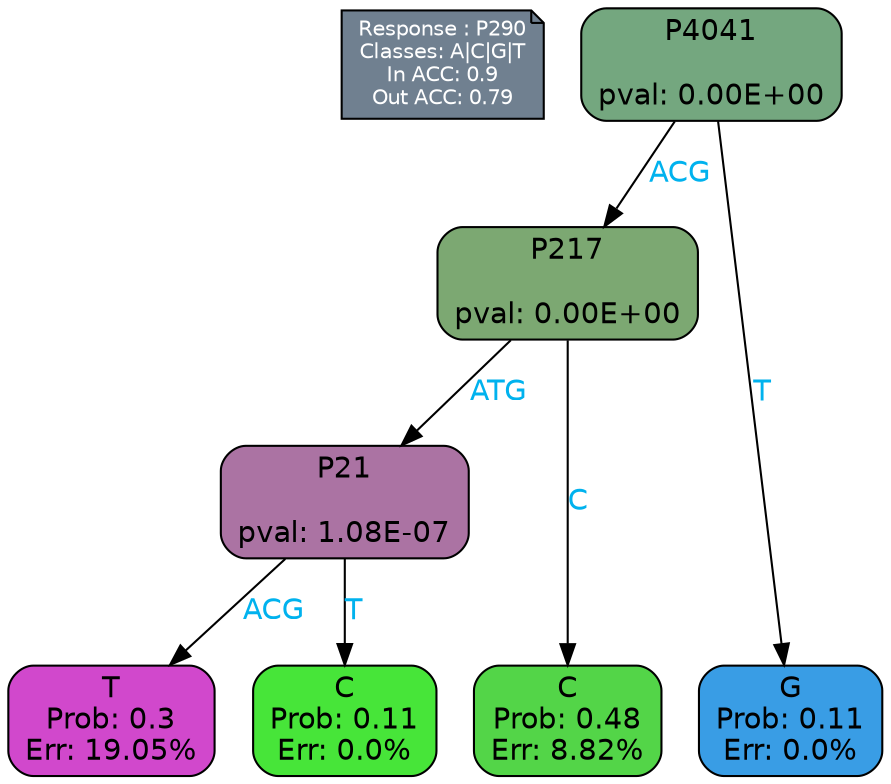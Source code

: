 digraph Tree {
node [shape=box, style="filled, rounded", color="black", fontname=helvetica] ;
graph [ranksep=equally, splines=polylines, bgcolor=transparent, dpi=600] ;
edge [fontname=helvetica] ;
LEGEND [label="Response : P290
Classes: A|C|G|T
In ACC: 0.9
Out ACC: 0.79
",shape=note,align=left,style=filled,fillcolor="slategray",fontcolor="white",fontsize=10];1 [label="P4041

pval: 0.00E+00", fillcolor="#74a77f"] ;
2 [label="P217

pval: 0.00E+00", fillcolor="#7ca872"] ;
3 [label="P21

pval: 1.08E-07", fillcolor="#ab73a3"] ;
4 [label="T
Prob: 0.3
Err: 19.05%", fillcolor="#d148cc"] ;
5 [label="C
Prob: 0.11
Err: 0.0%", fillcolor="#47e539"] ;
6 [label="C
Prob: 0.48
Err: 8.82%", fillcolor="#53d548"] ;
7 [label="G
Prob: 0.11
Err: 0.0%", fillcolor="#399de5"] ;
1 -> 2 [label="ACG",fontcolor=deepskyblue2] ;
1 -> 7 [label="T",fontcolor=deepskyblue2] ;
2 -> 3 [label="ATG",fontcolor=deepskyblue2] ;
2 -> 6 [label="C",fontcolor=deepskyblue2] ;
3 -> 4 [label="ACG",fontcolor=deepskyblue2] ;
3 -> 5 [label="T",fontcolor=deepskyblue2] ;
{rank = same; 4;5;6;7;}{rank = same; LEGEND;1;}}
